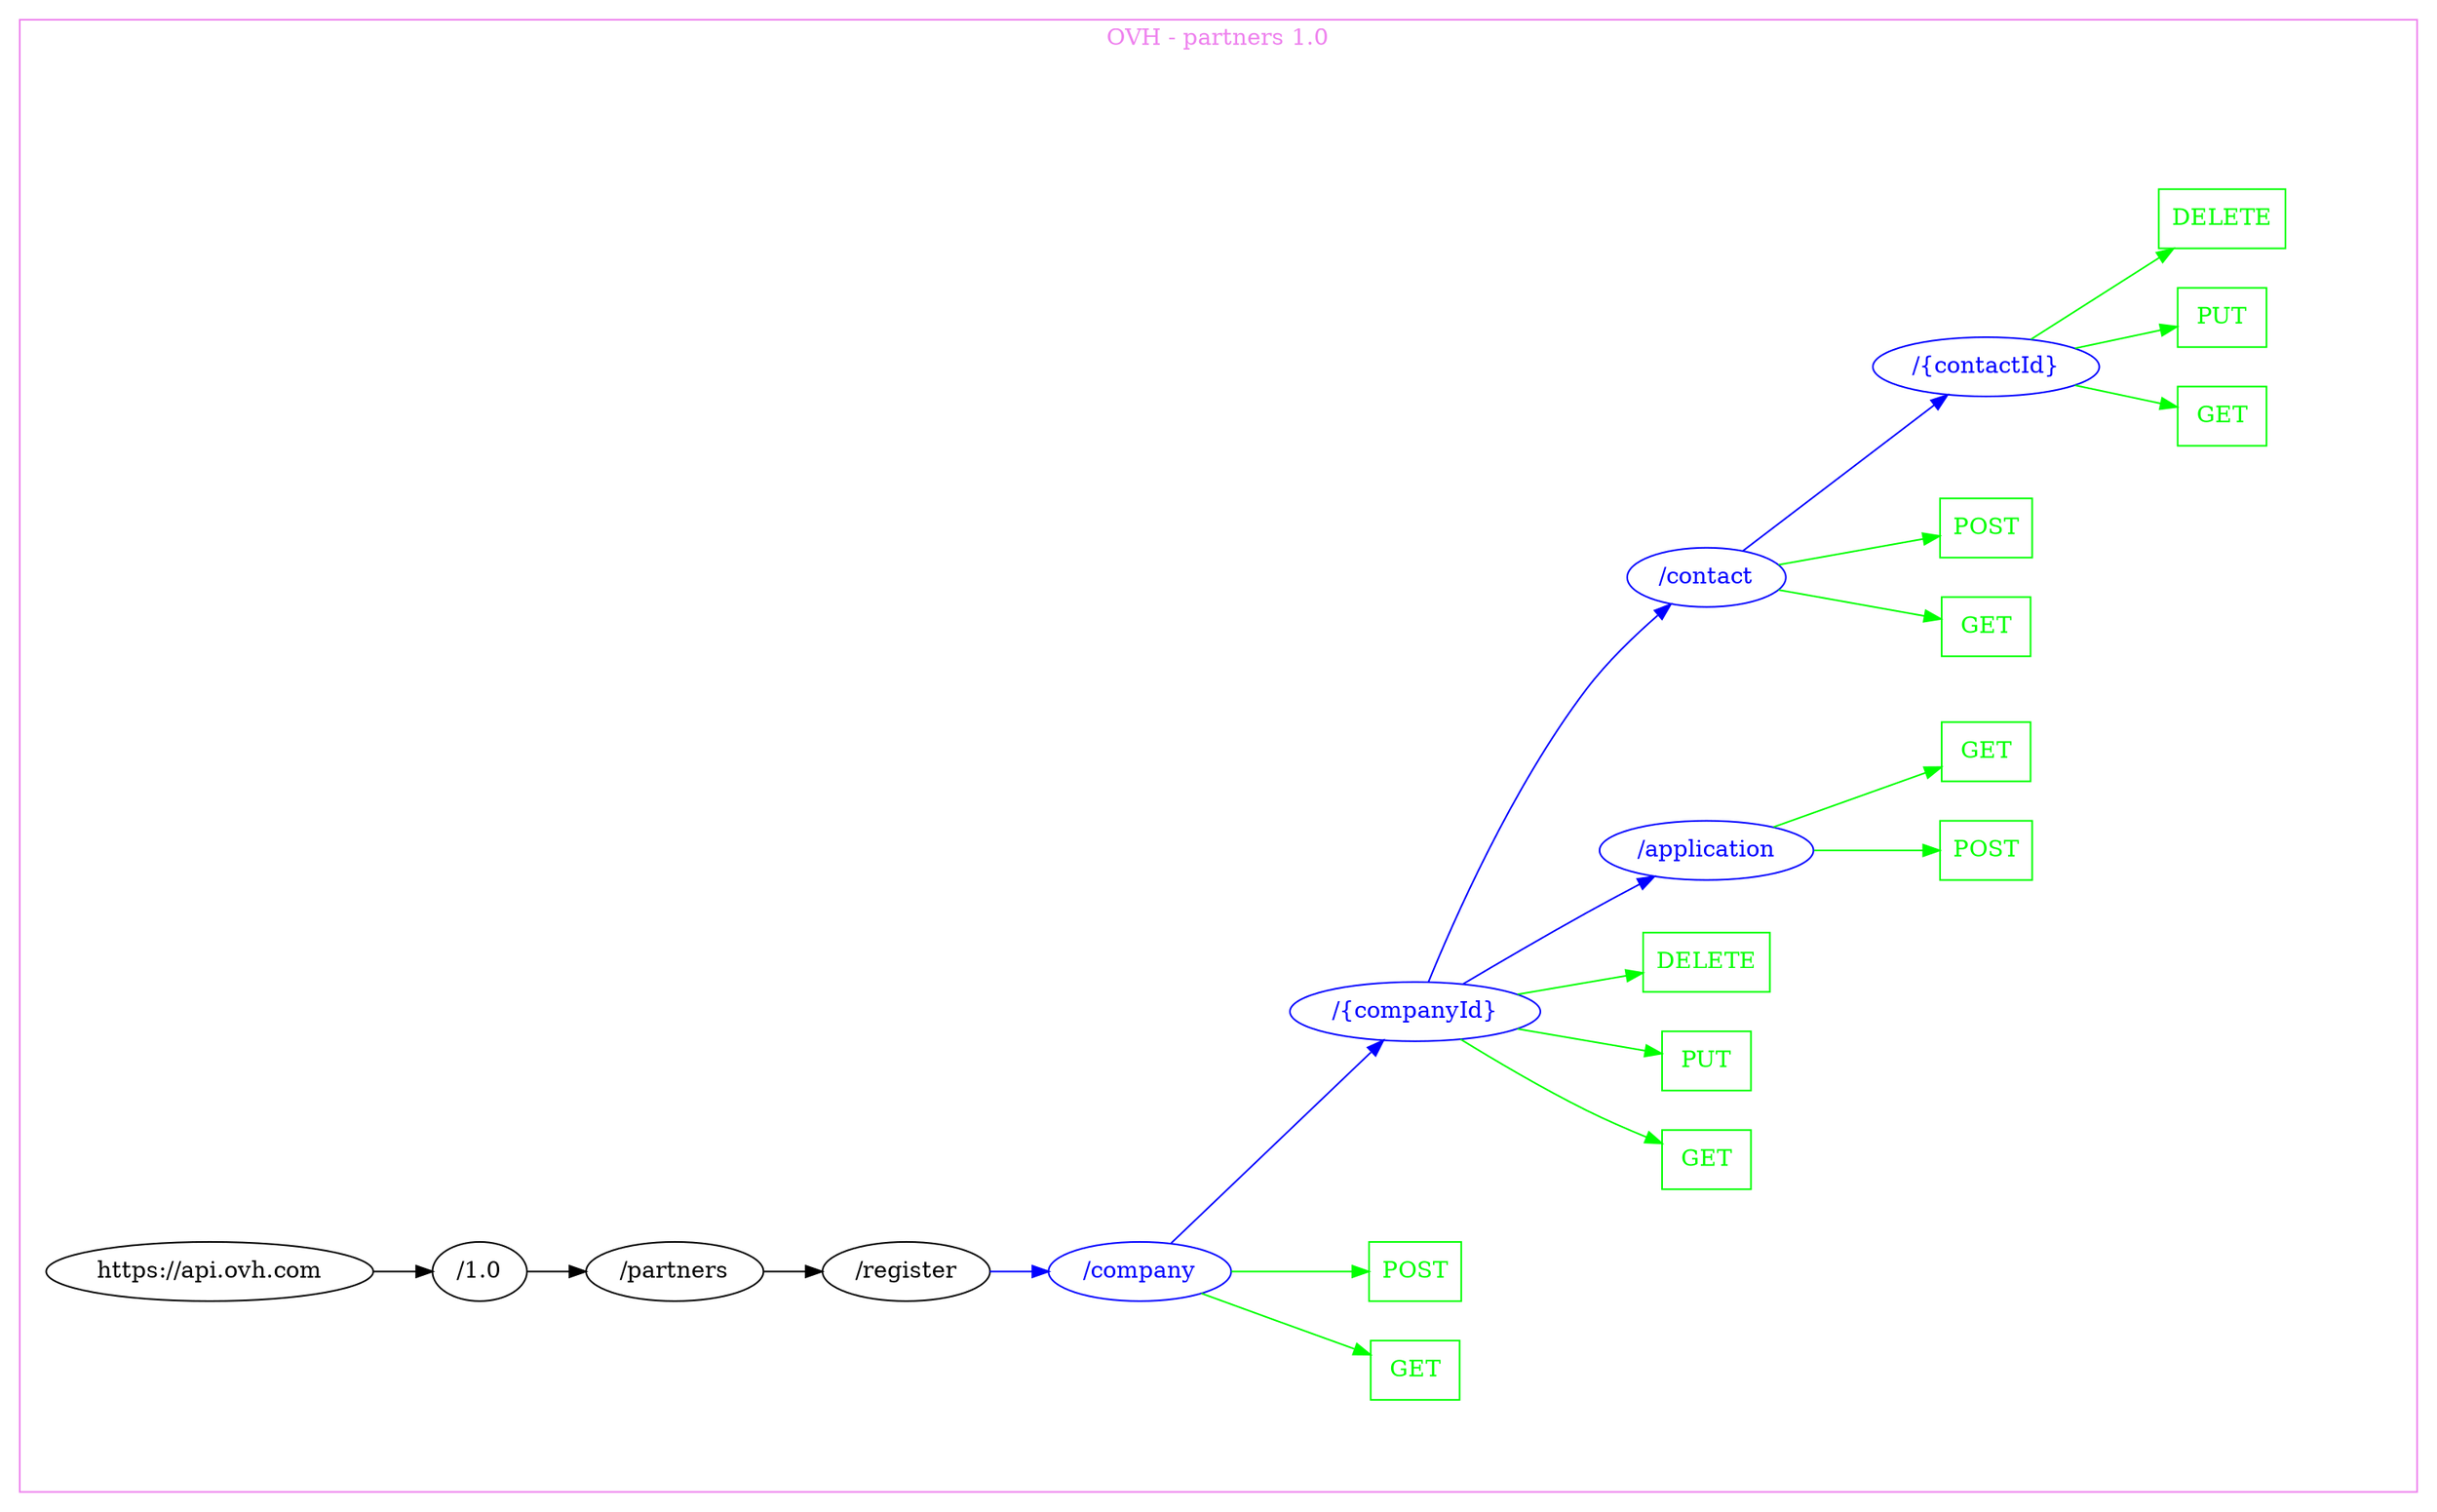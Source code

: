 digraph Cloud_Computing_REST_API {
rankdir="LR";
subgraph cluster_0 {
label="OVH - partners 1.0"
color=violet
fontcolor=violet
subgraph cluster_1 {
label=""
color=white
fontcolor=white
node1 [label="https://api.ovh.com", shape="ellipse", color="black", fontcolor="black"]
node1 -> node2 [color="black", fontcolor="black"]
subgraph cluster_2 {
label=""
color=white
fontcolor=white
node2 [label="/1.0", shape="ellipse", color="black", fontcolor="black"]
node2 -> node3 [color="black", fontcolor="black"]
subgraph cluster_3 {
label=""
color=white
fontcolor=white
node3 [label="/partners", shape="ellipse", color="black", fontcolor="black"]
node3 -> node4 [color="black", fontcolor="black"]
subgraph cluster_4 {
label=""
color=white
fontcolor=white
node4 [label="/register", shape="ellipse", color="black", fontcolor="black"]
node4 -> node5 [color="blue", fontcolor="blue"]
subgraph cluster_5 {
label=""
color=white
fontcolor=white
node5 [label="/company", shape="ellipse", color="blue", fontcolor="blue"]
node5 -> node6 [color="green", fontcolor="green"]
subgraph cluster_6 {
label=""
color=white
fontcolor=white
node6 [label="GET", shape="box", color="green", fontcolor="green"]
}
node5 -> node7 [color="green", fontcolor="green"]
subgraph cluster_7 {
label=""
color=white
fontcolor=white
node7 [label="POST", shape="box", color="green", fontcolor="green"]
}
node5 -> node8 [color="blue", fontcolor="blue"]
subgraph cluster_8 {
label=""
color=white
fontcolor=white
node8 [label="/{companyId}", shape="ellipse", color="blue", fontcolor="blue"]
node8 -> node9 [color="green", fontcolor="green"]
subgraph cluster_9 {
label=""
color=white
fontcolor=white
node9 [label="GET", shape="box", color="green", fontcolor="green"]
}
node8 -> node10 [color="green", fontcolor="green"]
subgraph cluster_10 {
label=""
color=white
fontcolor=white
node10 [label="PUT", shape="box", color="green", fontcolor="green"]
}
node8 -> node11 [color="green", fontcolor="green"]
subgraph cluster_11 {
label=""
color=white
fontcolor=white
node11 [label="DELETE", shape="box", color="green", fontcolor="green"]
}
node8 -> node12 [color="blue", fontcolor="blue"]
subgraph cluster_12 {
label=""
color=white
fontcolor=white
node12 [label="/application", shape="ellipse", color="blue", fontcolor="blue"]
node12 -> node13 [color="green", fontcolor="green"]
subgraph cluster_13 {
label=""
color=white
fontcolor=white
node13 [label="POST", shape="box", color="green", fontcolor="green"]
}
node12 -> node14 [color="green", fontcolor="green"]
subgraph cluster_14 {
label=""
color=white
fontcolor=white
node14 [label="GET", shape="box", color="green", fontcolor="green"]
}
}
node8 -> node15 [color="blue", fontcolor="blue"]
subgraph cluster_15 {
label=""
color=white
fontcolor=white
node15 [label="/contact", shape="ellipse", color="blue", fontcolor="blue"]
node15 -> node16 [color="green", fontcolor="green"]
subgraph cluster_16 {
label=""
color=white
fontcolor=white
node16 [label="GET", shape="box", color="green", fontcolor="green"]
}
node15 -> node17 [color="green", fontcolor="green"]
subgraph cluster_17 {
label=""
color=white
fontcolor=white
node17 [label="POST", shape="box", color="green", fontcolor="green"]
}
node15 -> node18 [color="blue", fontcolor="blue"]
subgraph cluster_18 {
label=""
color=white
fontcolor=white
node18 [label="/{contactId}", shape="ellipse", color="blue", fontcolor="blue"]
node18 -> node19 [color="green", fontcolor="green"]
subgraph cluster_19 {
label=""
color=white
fontcolor=white
node19 [label="GET", shape="box", color="green", fontcolor="green"]
}
node18 -> node20 [color="green", fontcolor="green"]
subgraph cluster_20 {
label=""
color=white
fontcolor=white
node20 [label="PUT", shape="box", color="green", fontcolor="green"]
}
node18 -> node21 [color="green", fontcolor="green"]
subgraph cluster_21 {
label=""
color=white
fontcolor=white
node21 [label="DELETE", shape="box", color="green", fontcolor="green"]
}
}
}
}
}
}
}
}
}
}
}
